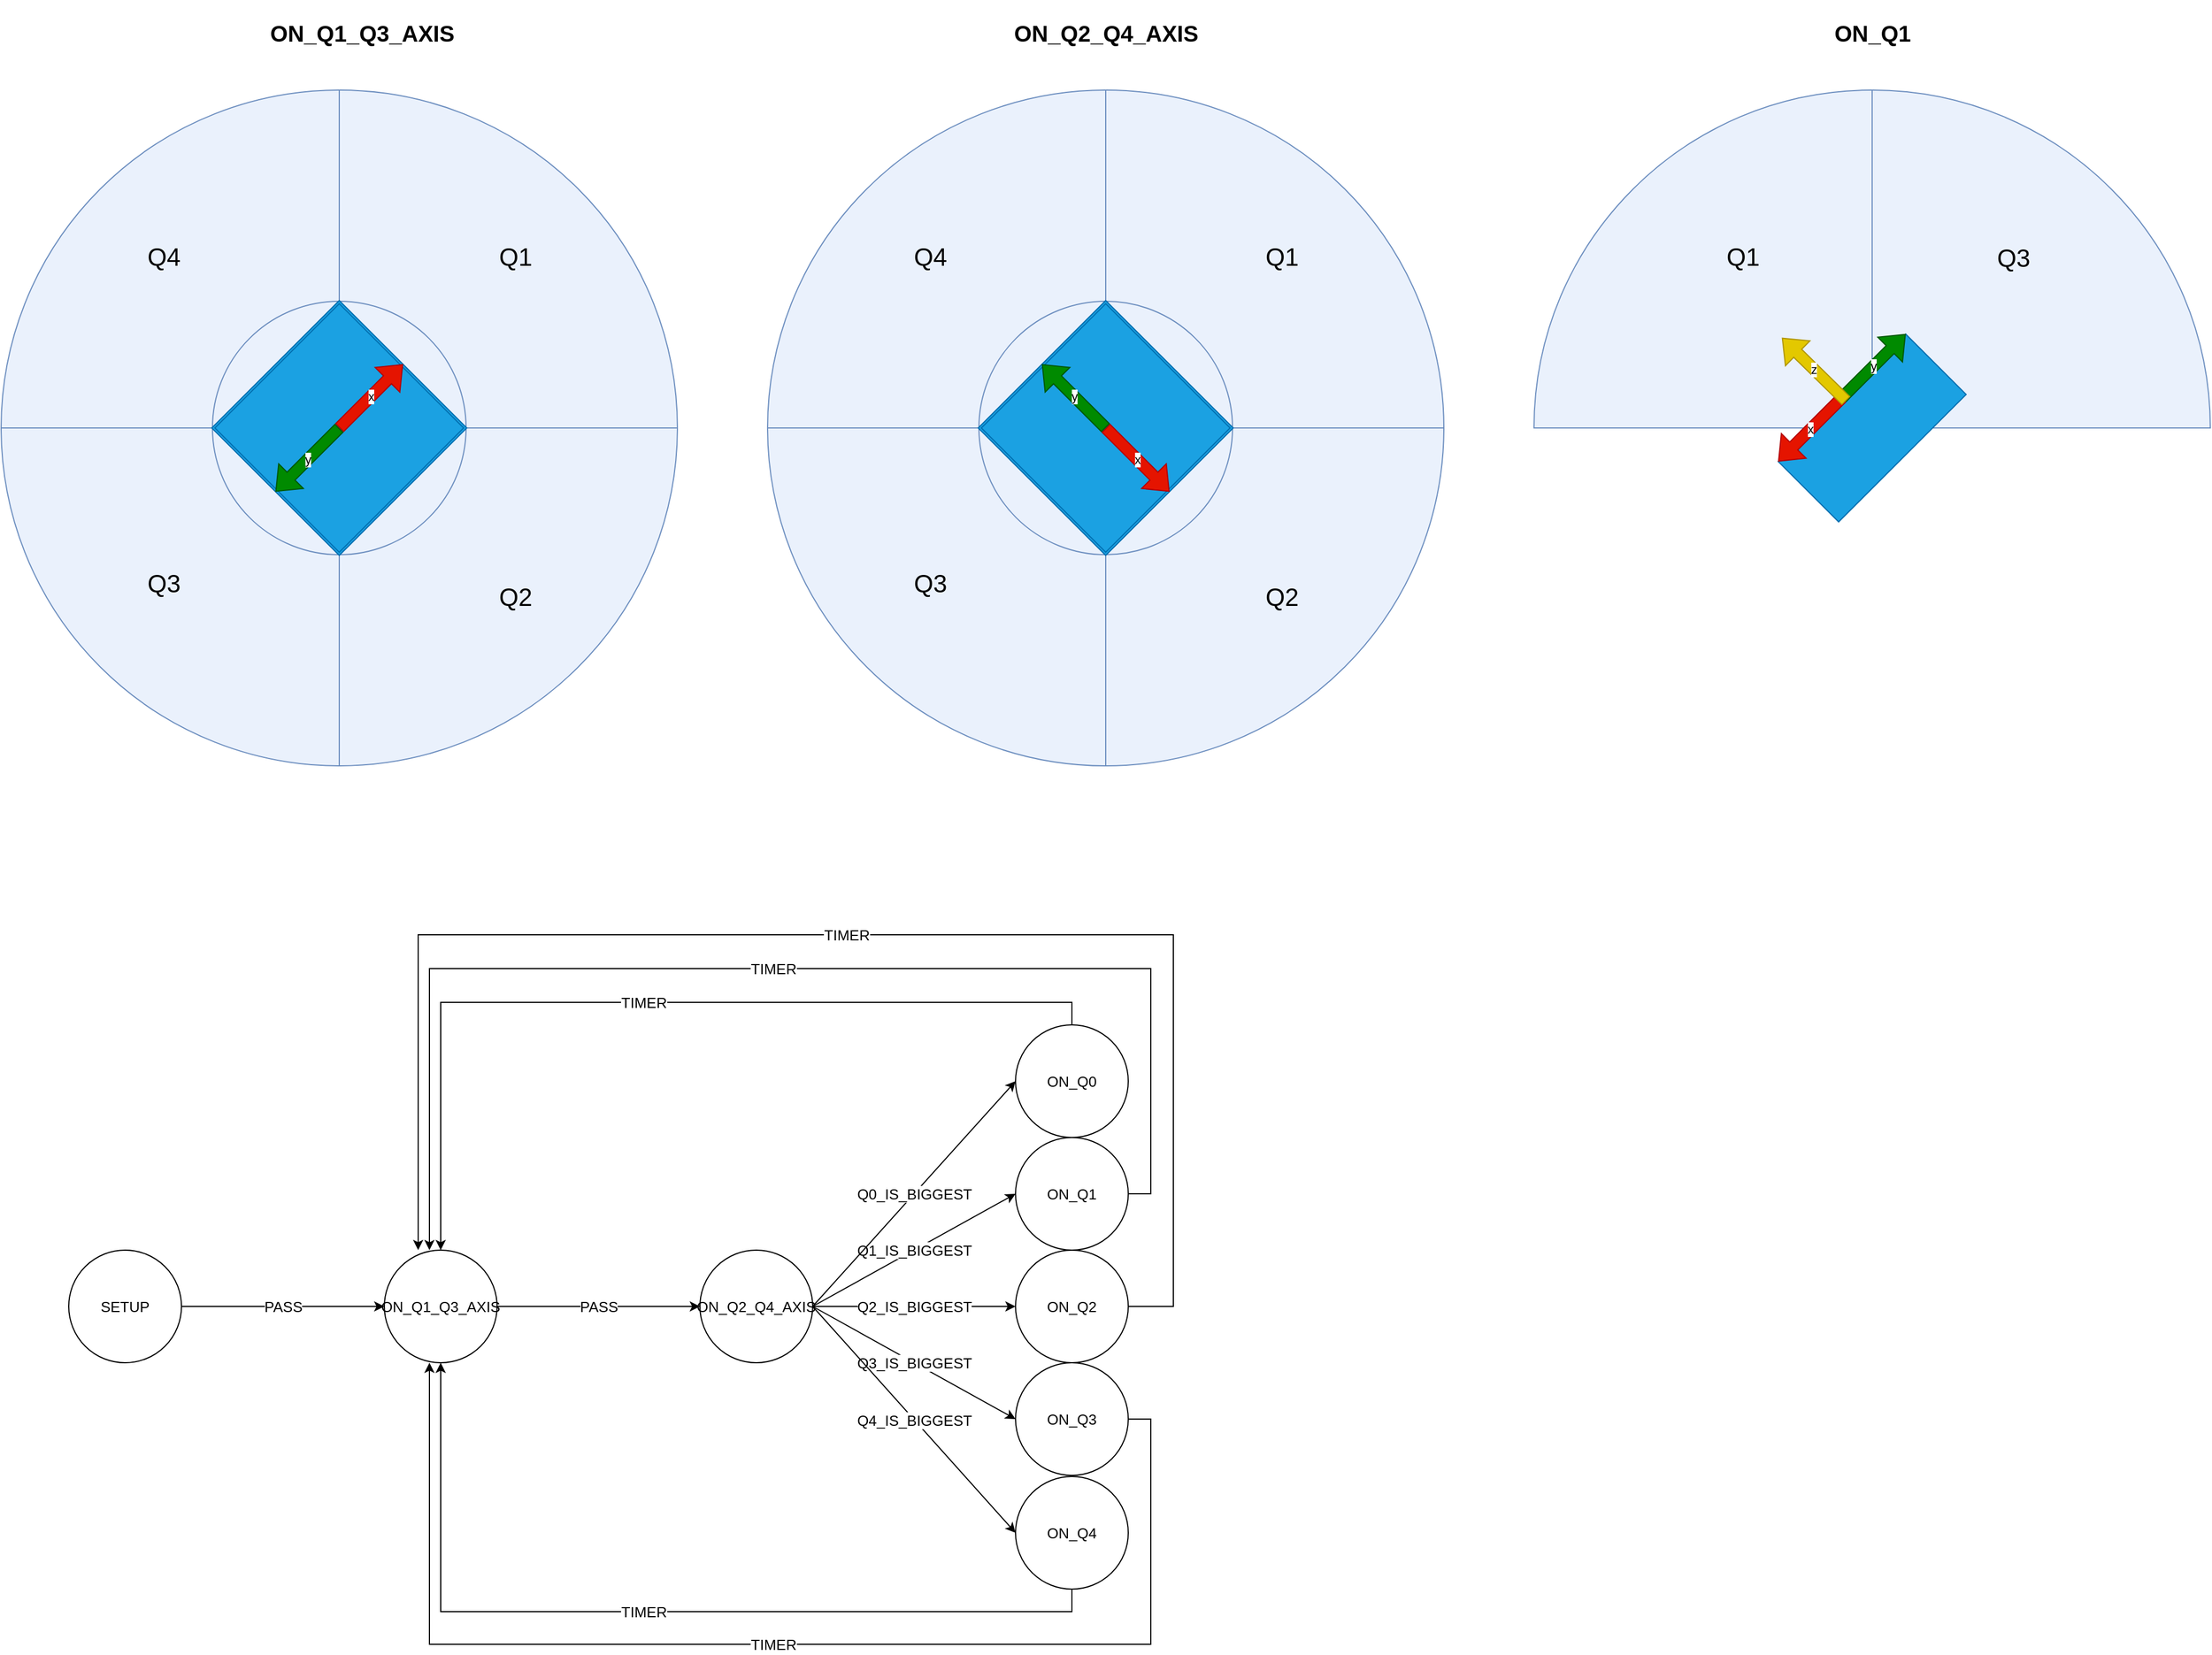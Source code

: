 <mxfile version="24.2.5" type="device">
  <diagram name="Página-1" id="2YS5H9ZCi3lF4nUnDpEQ">
    <mxGraphModel dx="2863" dy="1745" grid="1" gridSize="10" guides="1" tooltips="1" connect="1" arrows="1" fold="1" page="1" pageScale="1" pageWidth="1169" pageHeight="827" math="0" shadow="0">
      <root>
        <mxCell id="0" />
        <mxCell id="1" parent="0" />
        <mxCell id="ky3cwqDqhnrRtxj8B09a-4" value="" style="shape=orEllipse;perimeter=ellipsePerimeter;whiteSpace=wrap;html=1;backgroundOutline=1;fillColor=#EAF1FC;strokeColor=#6c8ebf;" vertex="1" parent="1">
          <mxGeometry x="-320" y="-300" width="600" height="600" as="geometry" />
        </mxCell>
        <mxCell id="ky3cwqDqhnrRtxj8B09a-5" value="" style="ellipse;whiteSpace=wrap;html=1;aspect=fixed;fillColor=#EAF1FC;strokeColor=#6c8ebf;" vertex="1" parent="1">
          <mxGeometry x="-132.5" y="-112.5" width="225" height="225" as="geometry" />
        </mxCell>
        <mxCell id="ky3cwqDqhnrRtxj8B09a-6" value="Q1" style="text;html=1;align=center;verticalAlign=middle;resizable=0;points=[];autosize=1;strokeColor=none;fillColor=none;fontSize=22;" vertex="1" parent="1">
          <mxGeometry x="111.25" y="-171.25" width="50" height="40" as="geometry" />
        </mxCell>
        <mxCell id="ky3cwqDqhnrRtxj8B09a-7" value="Q2" style="text;html=1;align=center;verticalAlign=middle;resizable=0;points=[];autosize=1;strokeColor=none;fillColor=none;fontSize=22;" vertex="1" parent="1">
          <mxGeometry x="111.25" y="131.25" width="50" height="40" as="geometry" />
        </mxCell>
        <mxCell id="ky3cwqDqhnrRtxj8B09a-8" value="Q3" style="text;html=1;align=center;verticalAlign=middle;resizable=0;points=[];autosize=1;strokeColor=none;fillColor=none;fontSize=22;" vertex="1" parent="1">
          <mxGeometry x="-201.25" y="118.75" width="50" height="40" as="geometry" />
        </mxCell>
        <mxCell id="ky3cwqDqhnrRtxj8B09a-9" value="Q4" style="text;html=1;align=center;verticalAlign=middle;resizable=0;points=[];autosize=1;strokeColor=none;fillColor=none;fontSize=22;" vertex="1" parent="1">
          <mxGeometry x="-201.25" y="-171.25" width="50" height="40" as="geometry" />
        </mxCell>
        <mxCell id="ky3cwqDqhnrRtxj8B09a-13" value="" style="shape=ext;double=1;whiteSpace=wrap;html=1;aspect=fixed;fillColor=#1ba1e2;fontColor=#ffffff;strokeColor=#006EAF;rotation=315;direction=east;" vertex="1" parent="1">
          <mxGeometry x="-100" y="-80" width="160" height="160" as="geometry" />
        </mxCell>
        <mxCell id="ky3cwqDqhnrRtxj8B09a-15" value="x" style="shape=flexArrow;endArrow=classic;html=1;rounded=0;entryX=1;entryY=0.5;entryDx=0;entryDy=0;fillColor=#e51400;strokeColor=#B20000;" edge="1" parent="1" target="ky3cwqDqhnrRtxj8B09a-13">
          <mxGeometry width="50" height="50" relative="1" as="geometry">
            <mxPoint x="-20" as="sourcePoint" />
            <mxPoint x="620" y="580" as="targetPoint" />
          </mxGeometry>
        </mxCell>
        <mxCell id="ky3cwqDqhnrRtxj8B09a-16" value="y" style="shape=flexArrow;endArrow=classic;html=1;rounded=0;startSize=0;entryX=0;entryY=0.5;entryDx=0;entryDy=0;fillColor=#008a00;strokeColor=#005700;" edge="1" parent="1" target="ky3cwqDqhnrRtxj8B09a-13">
          <mxGeometry width="50" height="50" relative="1" as="geometry">
            <mxPoint x="-20" as="sourcePoint" />
            <mxPoint x="50" y="-10" as="targetPoint" />
          </mxGeometry>
        </mxCell>
        <mxCell id="ky3cwqDqhnrRtxj8B09a-45" value="" style="shape=orEllipse;perimeter=ellipsePerimeter;whiteSpace=wrap;html=1;backgroundOutline=1;fillColor=#EAF1FC;strokeColor=#6c8ebf;" vertex="1" parent="1">
          <mxGeometry x="360" y="-300" width="600" height="600" as="geometry" />
        </mxCell>
        <mxCell id="ky3cwqDqhnrRtxj8B09a-46" value="" style="ellipse;whiteSpace=wrap;html=1;aspect=fixed;fillColor=#EAF1FC;strokeColor=#6c8ebf;" vertex="1" parent="1">
          <mxGeometry x="547.5" y="-112.5" width="225" height="225" as="geometry" />
        </mxCell>
        <mxCell id="ky3cwqDqhnrRtxj8B09a-47" value="Q1" style="text;html=1;align=center;verticalAlign=middle;resizable=0;points=[];autosize=1;strokeColor=none;fillColor=none;fontSize=22;" vertex="1" parent="1">
          <mxGeometry x="791.25" y="-171.25" width="50" height="40" as="geometry" />
        </mxCell>
        <mxCell id="ky3cwqDqhnrRtxj8B09a-48" value="Q2" style="text;html=1;align=center;verticalAlign=middle;resizable=0;points=[];autosize=1;strokeColor=none;fillColor=none;fontSize=22;" vertex="1" parent="1">
          <mxGeometry x="791.25" y="131.25" width="50" height="40" as="geometry" />
        </mxCell>
        <mxCell id="ky3cwqDqhnrRtxj8B09a-49" value="Q3" style="text;html=1;align=center;verticalAlign=middle;resizable=0;points=[];autosize=1;strokeColor=none;fillColor=none;fontSize=22;" vertex="1" parent="1">
          <mxGeometry x="478.75" y="118.75" width="50" height="40" as="geometry" />
        </mxCell>
        <mxCell id="ky3cwqDqhnrRtxj8B09a-50" value="Q4" style="text;html=1;align=center;verticalAlign=middle;resizable=0;points=[];autosize=1;strokeColor=none;fillColor=none;fontSize=22;" vertex="1" parent="1">
          <mxGeometry x="478.75" y="-171.25" width="50" height="40" as="geometry" />
        </mxCell>
        <mxCell id="ky3cwqDqhnrRtxj8B09a-51" value="" style="shape=ext;double=1;whiteSpace=wrap;html=1;aspect=fixed;fillColor=#1ba1e2;fontColor=#ffffff;strokeColor=#006EAF;rotation=315;direction=south;" vertex="1" parent="1">
          <mxGeometry x="580" y="-80" width="160" height="160" as="geometry" />
        </mxCell>
        <mxCell id="ky3cwqDqhnrRtxj8B09a-52" value="x" style="shape=flexArrow;endArrow=classic;html=1;rounded=0;entryX=1;entryY=0.5;entryDx=0;entryDy=0;fillColor=#e51400;strokeColor=#B20000;" edge="1" parent="1" target="ky3cwqDqhnrRtxj8B09a-51">
          <mxGeometry width="50" height="50" relative="1" as="geometry">
            <mxPoint x="660" as="sourcePoint" />
            <mxPoint x="1300" y="580" as="targetPoint" />
          </mxGeometry>
        </mxCell>
        <mxCell id="ky3cwqDqhnrRtxj8B09a-53" value="y" style="shape=flexArrow;endArrow=classic;html=1;rounded=0;startSize=0;entryX=0;entryY=0.5;entryDx=0;entryDy=0;fillColor=#008a00;strokeColor=#005700;" edge="1" parent="1" target="ky3cwqDqhnrRtxj8B09a-51">
          <mxGeometry width="50" height="50" relative="1" as="geometry">
            <mxPoint x="660" as="sourcePoint" />
            <mxPoint x="730" y="-10" as="targetPoint" />
          </mxGeometry>
        </mxCell>
        <mxCell id="ky3cwqDqhnrRtxj8B09a-54" value="PASS" style="edgeStyle=none;rounded=0;orthogonalLoop=1;jettySize=auto;html=1;fontSize=13;" edge="1" parent="1" source="ky3cwqDqhnrRtxj8B09a-55" target="ky3cwqDqhnrRtxj8B09a-57">
          <mxGeometry relative="1" as="geometry" />
        </mxCell>
        <mxCell id="ky3cwqDqhnrRtxj8B09a-55" value="SETUP" style="ellipse;whiteSpace=wrap;html=1;aspect=fixed;fontSize=13;" vertex="1" parent="1">
          <mxGeometry x="-260" y="730.0" width="100" height="100" as="geometry" />
        </mxCell>
        <mxCell id="ky3cwqDqhnrRtxj8B09a-78" value="PASS" style="edgeStyle=orthogonalEdgeStyle;rounded=0;orthogonalLoop=1;jettySize=auto;html=1;fontSize=13;" edge="1" parent="1" source="ky3cwqDqhnrRtxj8B09a-57" target="ky3cwqDqhnrRtxj8B09a-77">
          <mxGeometry relative="1" as="geometry" />
        </mxCell>
        <mxCell id="ky3cwqDqhnrRtxj8B09a-57" value="ON_Q1_Q3_AXIS" style="ellipse;whiteSpace=wrap;html=1;aspect=fixed;fontSize=13;" vertex="1" parent="1">
          <mxGeometry x="20" y="730.0" width="100" height="100" as="geometry" />
        </mxCell>
        <mxCell id="ky3cwqDqhnrRtxj8B09a-80" value="Q1_IS_BIGGEST" style="edgeStyle=none;rounded=0;orthogonalLoop=1;jettySize=auto;html=1;entryX=0;entryY=0.5;entryDx=0;entryDy=0;exitX=1;exitY=0.5;exitDx=0;exitDy=0;fontSize=13;" edge="1" parent="1" source="ky3cwqDqhnrRtxj8B09a-77" target="ky3cwqDqhnrRtxj8B09a-83">
          <mxGeometry relative="1" as="geometry" />
        </mxCell>
        <mxCell id="ky3cwqDqhnrRtxj8B09a-86" value="Q2_IS_BIGGEST" style="edgeStyle=none;rounded=0;orthogonalLoop=1;jettySize=auto;html=1;exitX=1;exitY=0.5;exitDx=0;exitDy=0;entryX=0;entryY=0.5;entryDx=0;entryDy=0;fontSize=13;" edge="1" parent="1" source="ky3cwqDqhnrRtxj8B09a-77" target="ky3cwqDqhnrRtxj8B09a-79">
          <mxGeometry relative="1" as="geometry" />
        </mxCell>
        <mxCell id="ky3cwqDqhnrRtxj8B09a-87" value="Q3_IS_BIGGEST" style="edgeStyle=none;rounded=0;orthogonalLoop=1;jettySize=auto;html=1;exitX=1;exitY=0.5;exitDx=0;exitDy=0;entryX=0;entryY=0.5;entryDx=0;entryDy=0;fontSize=13;" edge="1" parent="1" source="ky3cwqDqhnrRtxj8B09a-77" target="ky3cwqDqhnrRtxj8B09a-84">
          <mxGeometry relative="1" as="geometry" />
        </mxCell>
        <mxCell id="ky3cwqDqhnrRtxj8B09a-88" value="Q4_IS_BIGGEST" style="edgeStyle=none;rounded=0;orthogonalLoop=1;jettySize=auto;html=1;exitX=1;exitY=0.5;exitDx=0;exitDy=0;entryX=0;entryY=0.5;entryDx=0;entryDy=0;fontSize=13;" edge="1" parent="1" source="ky3cwqDqhnrRtxj8B09a-77" target="ky3cwqDqhnrRtxj8B09a-85">
          <mxGeometry relative="1" as="geometry" />
        </mxCell>
        <mxCell id="ky3cwqDqhnrRtxj8B09a-90" value="Q0_IS_BIGGEST" style="edgeStyle=none;rounded=0;orthogonalLoop=1;jettySize=auto;html=1;exitX=1;exitY=0.5;exitDx=0;exitDy=0;entryX=0;entryY=0.5;entryDx=0;entryDy=0;fontSize=13;" edge="1" parent="1" source="ky3cwqDqhnrRtxj8B09a-77" target="ky3cwqDqhnrRtxj8B09a-89">
          <mxGeometry relative="1" as="geometry" />
        </mxCell>
        <mxCell id="ky3cwqDqhnrRtxj8B09a-77" value="ON_Q2_Q4_AXIS" style="ellipse;whiteSpace=wrap;html=1;aspect=fixed;fontSize=13;" vertex="1" parent="1">
          <mxGeometry x="300" y="730.0" width="100" height="100" as="geometry" />
        </mxCell>
        <mxCell id="ky3cwqDqhnrRtxj8B09a-79" value="ON_Q2" style="ellipse;whiteSpace=wrap;html=1;aspect=fixed;fontSize=13;" vertex="1" parent="1">
          <mxGeometry x="580" y="730.0" width="100" height="100" as="geometry" />
        </mxCell>
        <mxCell id="ky3cwqDqhnrRtxj8B09a-83" value="ON_Q1" style="ellipse;whiteSpace=wrap;html=1;aspect=fixed;fontSize=13;" vertex="1" parent="1">
          <mxGeometry x="580" y="630.0" width="100" height="100" as="geometry" />
        </mxCell>
        <mxCell id="ky3cwqDqhnrRtxj8B09a-84" value="ON_Q3" style="ellipse;whiteSpace=wrap;html=1;aspect=fixed;fontSize=13;" vertex="1" parent="1">
          <mxGeometry x="580" y="830.0" width="100" height="100" as="geometry" />
        </mxCell>
        <mxCell id="ky3cwqDqhnrRtxj8B09a-100" value="TIMER" style="edgeStyle=orthogonalEdgeStyle;rounded=0;orthogonalLoop=1;jettySize=auto;html=1;exitX=0.5;exitY=1;exitDx=0;exitDy=0;fontSize=13;" edge="1" parent="1" source="ky3cwqDqhnrRtxj8B09a-85" target="ky3cwqDqhnrRtxj8B09a-57">
          <mxGeometry relative="1" as="geometry" />
        </mxCell>
        <mxCell id="ky3cwqDqhnrRtxj8B09a-85" value="ON_Q4" style="ellipse;whiteSpace=wrap;html=1;aspect=fixed;fontSize=13;" vertex="1" parent="1">
          <mxGeometry x="580" y="931.0" width="100" height="100" as="geometry" />
        </mxCell>
        <mxCell id="ky3cwqDqhnrRtxj8B09a-92" value="TIMER" style="edgeStyle=orthogonalEdgeStyle;rounded=0;orthogonalLoop=1;jettySize=auto;html=1;exitX=0.5;exitY=0;exitDx=0;exitDy=0;entryX=0.5;entryY=0;entryDx=0;entryDy=0;fontSize=13;" edge="1" parent="1" source="ky3cwqDqhnrRtxj8B09a-89" target="ky3cwqDqhnrRtxj8B09a-57">
          <mxGeometry relative="1" as="geometry" />
        </mxCell>
        <mxCell id="ky3cwqDqhnrRtxj8B09a-89" value="ON_Q0" style="ellipse;whiteSpace=wrap;html=1;aspect=fixed;fontSize=13;" vertex="1" parent="1">
          <mxGeometry x="580" y="530.0" width="100" height="100" as="geometry" />
        </mxCell>
        <mxCell id="ky3cwqDqhnrRtxj8B09a-101" value="TIMER" style="edgeStyle=orthogonalEdgeStyle;rounded=0;orthogonalLoop=1;jettySize=auto;html=1;exitX=1;exitY=0.5;exitDx=0;exitDy=0;entryX=0.4;entryY=1;entryDx=0;entryDy=0;entryPerimeter=0;fontSize=13;" edge="1" parent="1" source="ky3cwqDqhnrRtxj8B09a-84" target="ky3cwqDqhnrRtxj8B09a-57">
          <mxGeometry relative="1" as="geometry">
            <Array as="points">
              <mxPoint x="700" y="880" />
              <mxPoint x="700" y="1080" />
              <mxPoint x="60" y="1080" />
            </Array>
          </mxGeometry>
        </mxCell>
        <mxCell id="ky3cwqDqhnrRtxj8B09a-102" value="TIMER" style="edgeStyle=orthogonalEdgeStyle;rounded=0;orthogonalLoop=1;jettySize=auto;html=1;exitX=1;exitY=0.5;exitDx=0;exitDy=0;entryX=0.4;entryY=0;entryDx=0;entryDy=0;entryPerimeter=0;fontSize=13;" edge="1" parent="1" source="ky3cwqDqhnrRtxj8B09a-83" target="ky3cwqDqhnrRtxj8B09a-57">
          <mxGeometry relative="1" as="geometry">
            <Array as="points">
              <mxPoint x="700" y="680" />
              <mxPoint x="700" y="480" />
              <mxPoint x="60" y="480" />
            </Array>
          </mxGeometry>
        </mxCell>
        <mxCell id="ky3cwqDqhnrRtxj8B09a-103" value="TIMER" style="edgeStyle=orthogonalEdgeStyle;rounded=0;orthogonalLoop=1;jettySize=auto;html=1;exitX=1;exitY=0.5;exitDx=0;exitDy=0;entryX=0.3;entryY=0;entryDx=0;entryDy=0;entryPerimeter=0;fontSize=13;" edge="1" parent="1" source="ky3cwqDqhnrRtxj8B09a-79" target="ky3cwqDqhnrRtxj8B09a-57">
          <mxGeometry relative="1" as="geometry">
            <Array as="points">
              <mxPoint x="720" y="780" />
              <mxPoint x="720" y="450" />
              <mxPoint x="50" y="450" />
            </Array>
          </mxGeometry>
        </mxCell>
        <mxCell id="ky3cwqDqhnrRtxj8B09a-108" value="ON_Q1_Q3_AXIS" style="text;html=1;align=center;verticalAlign=middle;whiteSpace=wrap;rounded=0;fontSize=20;fontStyle=1" vertex="1" parent="1">
          <mxGeometry x="-132.5" y="-380" width="265" height="58" as="geometry" />
        </mxCell>
        <mxCell id="ky3cwqDqhnrRtxj8B09a-109" value="ON_Q2_Q4_AXIS" style="text;html=1;align=center;verticalAlign=middle;whiteSpace=wrap;rounded=0;fontSize=20;fontStyle=1" vertex="1" parent="1">
          <mxGeometry x="527.5" y="-380" width="265" height="58" as="geometry" />
        </mxCell>
        <mxCell id="ky3cwqDqhnrRtxj8B09a-110" value="" style="verticalLabelPosition=bottom;verticalAlign=top;html=1;shape=mxgraph.basic.half_circle;rotation=180;fillColor=#EAF1FC;strokeColor=#6c8ebf;" vertex="1" parent="1">
          <mxGeometry x="1040" y="-300" width="600" height="300" as="geometry" />
        </mxCell>
        <mxCell id="ky3cwqDqhnrRtxj8B09a-112" value="" style="endArrow=none;html=1;rounded=0;exitX=0.5;exitY=0;exitDx=0;exitDy=0;exitPerimeter=0;entryX=0.5;entryY=1;entryDx=0;entryDy=0;entryPerimeter=0;fillColor=#dae8fc;strokeColor=#6c8ebf;" edge="1" parent="1" source="ky3cwqDqhnrRtxj8B09a-110" target="ky3cwqDqhnrRtxj8B09a-110">
          <mxGeometry width="50" height="50" relative="1" as="geometry">
            <mxPoint x="1250" y="-90" as="sourcePoint" />
            <mxPoint x="1300" y="-140" as="targetPoint" />
          </mxGeometry>
        </mxCell>
        <mxCell id="ky3cwqDqhnrRtxj8B09a-113" value="ON_Q1" style="text;html=1;align=center;verticalAlign=middle;whiteSpace=wrap;rounded=0;fontSize=20;fontStyle=1" vertex="1" parent="1">
          <mxGeometry x="1207.5" y="-380" width="265" height="58" as="geometry" />
        </mxCell>
        <mxCell id="ky3cwqDqhnrRtxj8B09a-115" value="Q1" style="text;html=1;align=center;verticalAlign=middle;resizable=0;points=[];autosize=1;strokeColor=none;fillColor=none;fontSize=22;" vertex="1" parent="1">
          <mxGeometry x="1200" y="-171.25" width="50" height="40" as="geometry" />
        </mxCell>
        <mxCell id="ky3cwqDqhnrRtxj8B09a-116" value="Q3" style="text;html=1;align=center;verticalAlign=middle;resizable=0;points=[];autosize=1;strokeColor=none;fillColor=none;fontSize=22;" vertex="1" parent="1">
          <mxGeometry x="1440" y="-170" width="50" height="40" as="geometry" />
        </mxCell>
        <mxCell id="ky3cwqDqhnrRtxj8B09a-118" value="" style="rounded=0;whiteSpace=wrap;html=1;rotation=-45;fillColor=#1ba1e2;fontColor=#ffffff;strokeColor=#006EAF;" vertex="1" parent="1">
          <mxGeometry x="1260" y="-37.93" width="160" height="75.86" as="geometry" />
        </mxCell>
        <mxCell id="ky3cwqDqhnrRtxj8B09a-119" value="x" style="shape=flexArrow;endArrow=classic;html=1;rounded=0;entryX=0;entryY=0;entryDx=0;entryDy=0;fillColor=#e51400;strokeColor=#B20000;exitX=0.5;exitY=0;exitDx=0;exitDy=0;" edge="1" parent="1" source="ky3cwqDqhnrRtxj8B09a-118" target="ky3cwqDqhnrRtxj8B09a-118">
          <mxGeometry width="50" height="50" relative="1" as="geometry">
            <mxPoint x="1193" y="30" as="sourcePoint" />
            <mxPoint x="1250" y="87" as="targetPoint" />
          </mxGeometry>
        </mxCell>
        <mxCell id="ky3cwqDqhnrRtxj8B09a-120" value="y" style="shape=flexArrow;endArrow=classic;html=1;rounded=0;startSize=0;entryX=1;entryY=0;entryDx=0;entryDy=0;fillColor=#008a00;strokeColor=#005700;exitX=0.5;exitY=0;exitDx=0;exitDy=0;" edge="1" parent="1" source="ky3cwqDqhnrRtxj8B09a-118" target="ky3cwqDqhnrRtxj8B09a-118">
          <mxGeometry width="50" height="50" relative="1" as="geometry">
            <mxPoint x="670" y="10" as="sourcePoint" />
            <mxPoint x="613" y="-47" as="targetPoint" />
          </mxGeometry>
        </mxCell>
        <mxCell id="ky3cwqDqhnrRtxj8B09a-121" value="z" style="shape=flexArrow;endArrow=classic;html=1;rounded=0;startSize=0;entryX=1;entryY=0;entryDx=0;entryDy=0;fillColor=#e3c800;strokeColor=#B09500;exitX=0.5;exitY=0;exitDx=0;exitDy=0;" edge="1" parent="1">
          <mxGeometry width="50" height="50" relative="1" as="geometry">
            <mxPoint x="1317" y="-24" as="sourcePoint" />
            <mxPoint x="1260" y="-80" as="targetPoint" />
          </mxGeometry>
        </mxCell>
      </root>
    </mxGraphModel>
  </diagram>
</mxfile>
